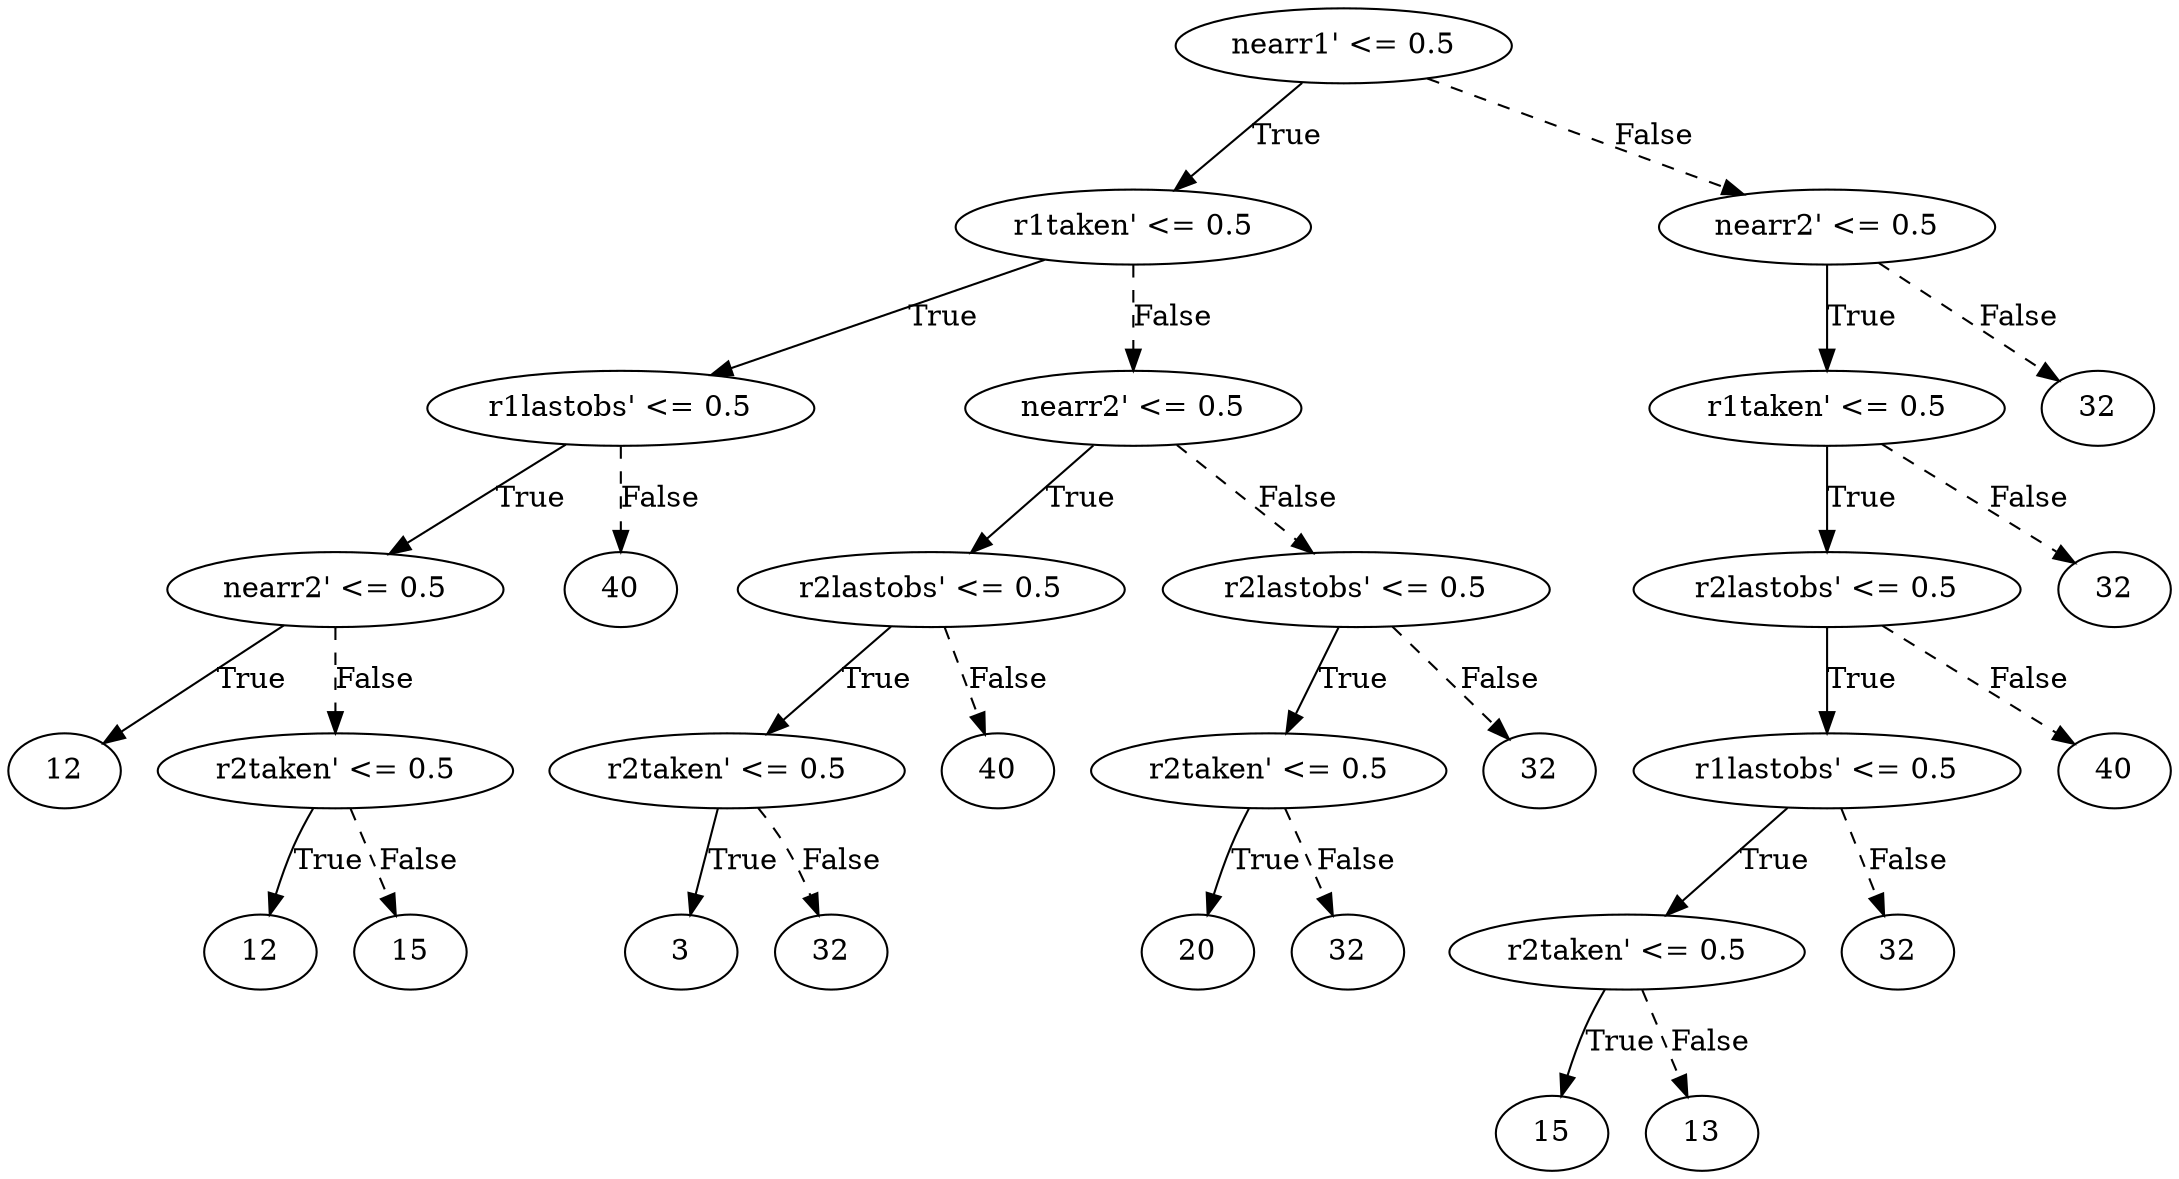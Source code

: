 digraph {
0 [label="nearr1' <= 0.5"];
1 [label="r1taken' <= 0.5"];
2 [label="r1lastobs' <= 0.5"];
3 [label="nearr2' <= 0.5"];
4 [label="12"];
3 -> 4 [label="True"];
5 [label="r2taken' <= 0.5"];
6 [label="12"];
5 -> 6 [label="True"];
7 [label="15"];
5 -> 7 [style="dashed", label="False"];
3 -> 5 [style="dashed", label="False"];
2 -> 3 [label="True"];
8 [label="40"];
2 -> 8 [style="dashed", label="False"];
1 -> 2 [label="True"];
9 [label="nearr2' <= 0.5"];
10 [label="r2lastobs' <= 0.5"];
11 [label="r2taken' <= 0.5"];
12 [label="3"];
11 -> 12 [label="True"];
13 [label="32"];
11 -> 13 [style="dashed", label="False"];
10 -> 11 [label="True"];
14 [label="40"];
10 -> 14 [style="dashed", label="False"];
9 -> 10 [label="True"];
15 [label="r2lastobs' <= 0.5"];
16 [label="r2taken' <= 0.5"];
17 [label="20"];
16 -> 17 [label="True"];
18 [label="32"];
16 -> 18 [style="dashed", label="False"];
15 -> 16 [label="True"];
19 [label="32"];
15 -> 19 [style="dashed", label="False"];
9 -> 15 [style="dashed", label="False"];
1 -> 9 [style="dashed", label="False"];
0 -> 1 [label="True"];
20 [label="nearr2' <= 0.5"];
21 [label="r1taken' <= 0.5"];
22 [label="r2lastobs' <= 0.5"];
23 [label="r1lastobs' <= 0.5"];
24 [label="r2taken' <= 0.5"];
25 [label="15"];
24 -> 25 [label="True"];
26 [label="13"];
24 -> 26 [style="dashed", label="False"];
23 -> 24 [label="True"];
27 [label="32"];
23 -> 27 [style="dashed", label="False"];
22 -> 23 [label="True"];
28 [label="40"];
22 -> 28 [style="dashed", label="False"];
21 -> 22 [label="True"];
29 [label="32"];
21 -> 29 [style="dashed", label="False"];
20 -> 21 [label="True"];
30 [label="32"];
20 -> 30 [style="dashed", label="False"];
0 -> 20 [style="dashed", label="False"];

}